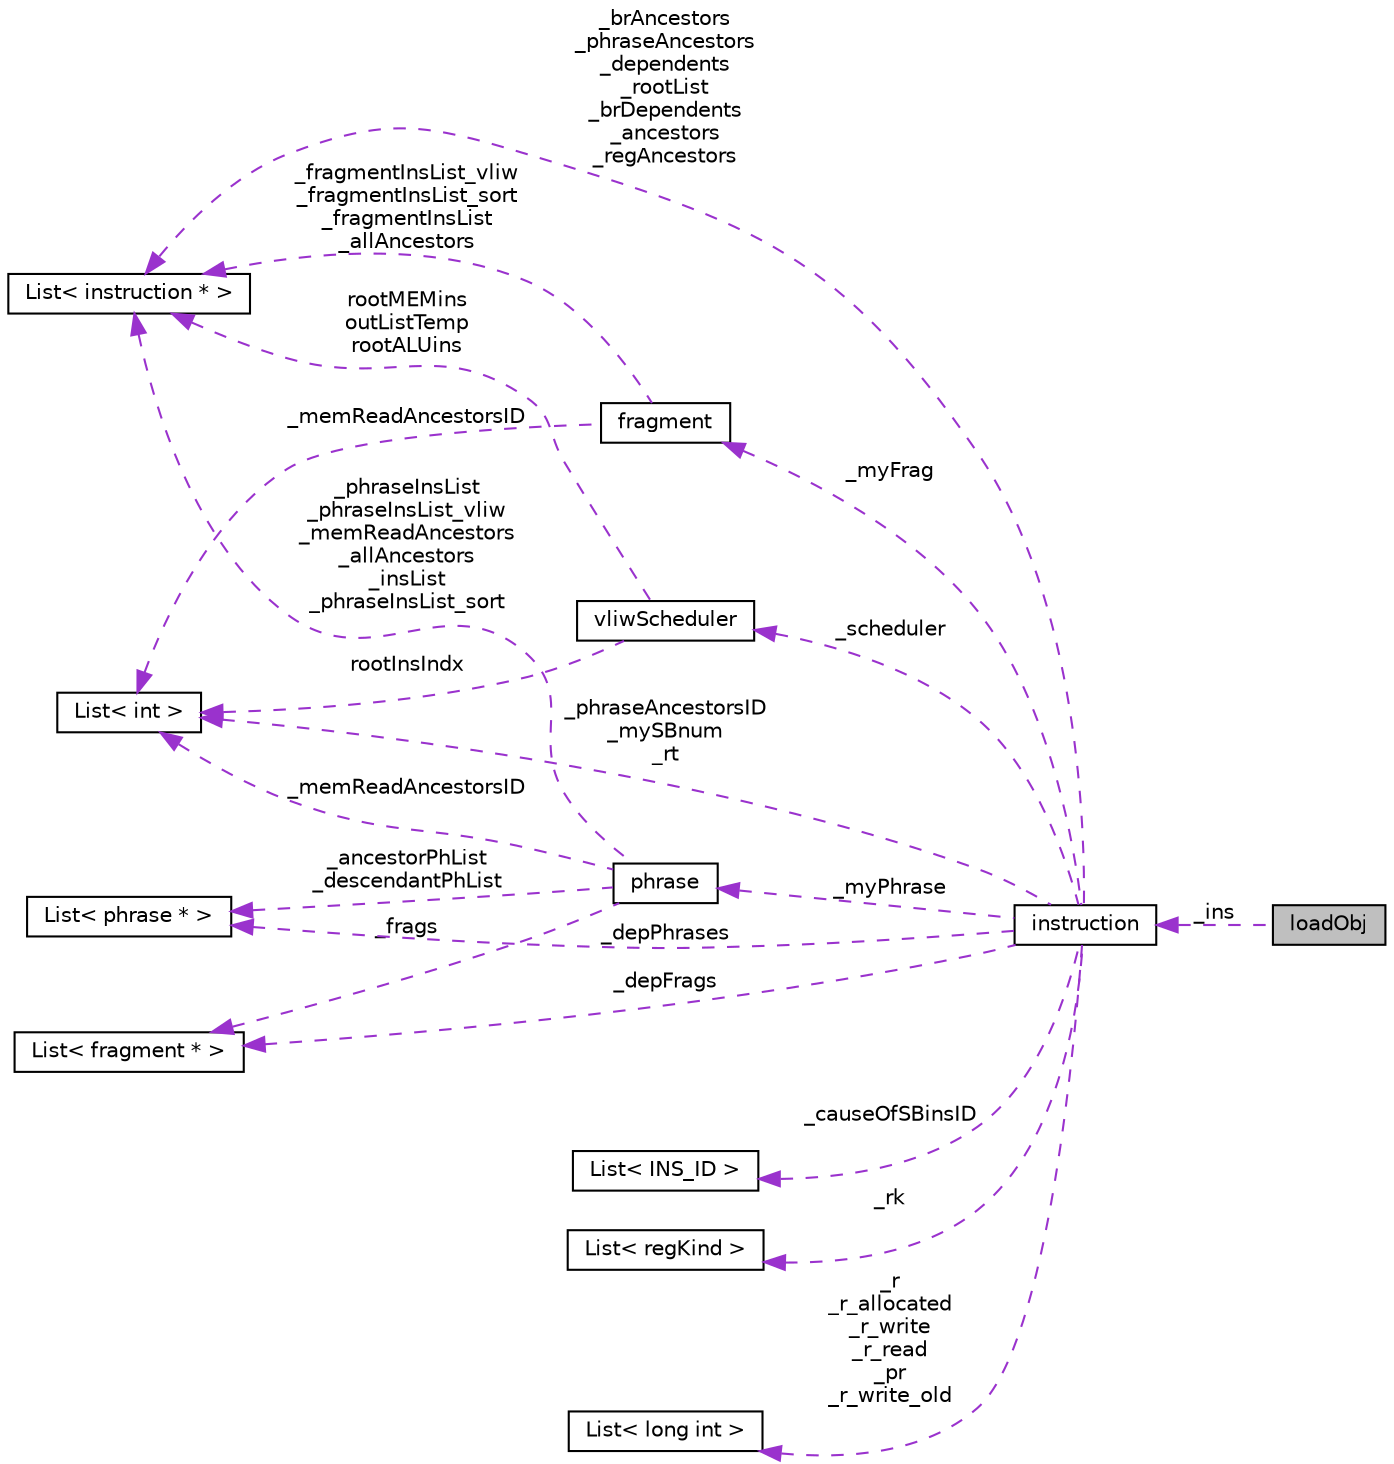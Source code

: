 digraph G
{
  edge [fontname="Helvetica",fontsize="10",labelfontname="Helvetica",labelfontsize="10"];
  node [fontname="Helvetica",fontsize="10",shape=record];
  rankdir=LR;
  Node1 [label="loadObj",height=0.2,width=0.4,color="black", fillcolor="grey75", style="filled" fontcolor="black"];
  Node2 -> Node1 [dir=back,color="darkorchid3",fontsize="10",style="dashed",label="_ins",fontname="Helvetica"];
  Node2 [label="instruction",height=0.2,width=0.4,color="black", fillcolor="white", style="filled",URL="$classinstruction.html"];
  Node3 -> Node2 [dir=back,color="darkorchid3",fontsize="10",style="dashed",label="_brAncestors\n_phraseAncestors\n_dependents\n_rootList\n_brDependents\n_ancestors\n_regAncestors",fontname="Helvetica"];
  Node3 [label="List\< instruction * \>",height=0.2,width=0.4,color="black", fillcolor="white", style="filled",URL="$classList.html"];
  Node4 -> Node2 [dir=back,color="darkorchid3",fontsize="10",style="dashed",label="_depFrags",fontname="Helvetica"];
  Node4 [label="List\< fragment * \>",height=0.2,width=0.4,color="black", fillcolor="white", style="filled",URL="$classList.html"];
  Node5 -> Node2 [dir=back,color="darkorchid3",fontsize="10",style="dashed",label="_myFrag",fontname="Helvetica"];
  Node5 [label="fragment",height=0.2,width=0.4,color="black", fillcolor="white", style="filled",URL="$classfragment.html"];
  Node3 -> Node5 [dir=back,color="darkorchid3",fontsize="10",style="dashed",label="_fragmentInsList_vliw\n_fragmentInsList_sort\n_fragmentInsList\n_allAncestors",fontname="Helvetica"];
  Node6 -> Node5 [dir=back,color="darkorchid3",fontsize="10",style="dashed",label="_memReadAncestorsID",fontname="Helvetica"];
  Node6 [label="List\< int \>",height=0.2,width=0.4,color="black", fillcolor="white", style="filled",URL="$classList.html"];
  Node7 -> Node2 [dir=back,color="darkorchid3",fontsize="10",style="dashed",label="_depPhrases",fontname="Helvetica"];
  Node7 [label="List\< phrase * \>",height=0.2,width=0.4,color="black", fillcolor="white", style="filled",URL="$classList.html"];
  Node6 -> Node2 [dir=back,color="darkorchid3",fontsize="10",style="dashed",label="_phraseAncestorsID\n_mySBnum\n_rt",fontname="Helvetica"];
  Node8 -> Node2 [dir=back,color="darkorchid3",fontsize="10",style="dashed",label="_scheduler",fontname="Helvetica"];
  Node8 [label="vliwScheduler",height=0.2,width=0.4,color="black", fillcolor="white", style="filled",URL="$classvliwScheduler.html"];
  Node3 -> Node8 [dir=back,color="darkorchid3",fontsize="10",style="dashed",label="rootMEMins\noutListTemp\nrootALUins",fontname="Helvetica"];
  Node6 -> Node8 [dir=back,color="darkorchid3",fontsize="10",style="dashed",label="rootInsIndx",fontname="Helvetica"];
  Node9 -> Node2 [dir=back,color="darkorchid3",fontsize="10",style="dashed",label="_causeOfSBinsID",fontname="Helvetica"];
  Node9 [label="List\< INS_ID \>",height=0.2,width=0.4,color="black", fillcolor="white", style="filled",URL="$classList.html"];
  Node10 -> Node2 [dir=back,color="darkorchid3",fontsize="10",style="dashed",label="_rk",fontname="Helvetica"];
  Node10 [label="List\< regKind \>",height=0.2,width=0.4,color="black", fillcolor="white", style="filled",URL="$classList.html"];
  Node11 -> Node2 [dir=back,color="darkorchid3",fontsize="10",style="dashed",label="_myPhrase",fontname="Helvetica"];
  Node11 [label="phrase",height=0.2,width=0.4,color="black", fillcolor="white", style="filled",URL="$classphrase.html"];
  Node3 -> Node11 [dir=back,color="darkorchid3",fontsize="10",style="dashed",label="_phraseInsList\n_phraseInsList_vliw\n_memReadAncestors\n_allAncestors\n_insList\n_phraseInsList_sort",fontname="Helvetica"];
  Node4 -> Node11 [dir=back,color="darkorchid3",fontsize="10",style="dashed",label="_frags",fontname="Helvetica"];
  Node7 -> Node11 [dir=back,color="darkorchid3",fontsize="10",style="dashed",label="_ancestorPhList\n_descendantPhList",fontname="Helvetica"];
  Node6 -> Node11 [dir=back,color="darkorchid3",fontsize="10",style="dashed",label="_memReadAncestorsID",fontname="Helvetica"];
  Node12 -> Node2 [dir=back,color="darkorchid3",fontsize="10",style="dashed",label="_r\n_r_allocated\n_r_write\n_r_read\n_pr\n_r_write_old",fontname="Helvetica"];
  Node12 [label="List\< long int \>",height=0.2,width=0.4,color="black", fillcolor="white", style="filled",URL="$classList.html"];
}
